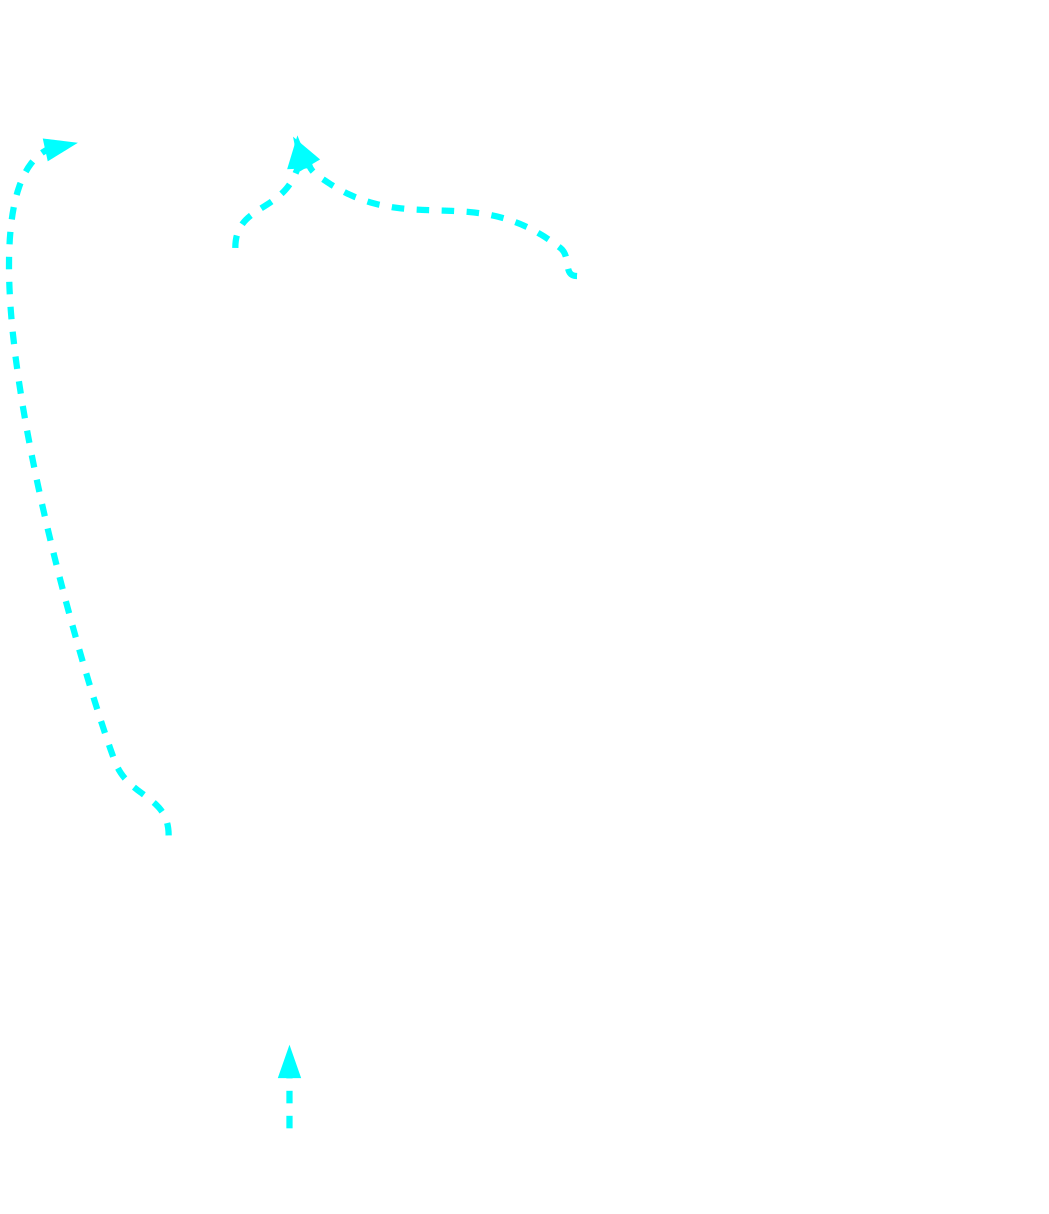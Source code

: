 digraph "dag-combine1 input for foo:entry" {
	rankdir="BT";
	bgcolor="transparent";

	Node0x3422d70 [shape=record,shape=Mrecord,label="{EntryToken|0x3422d70|{<d0>ch}}",penwidth=3,color="white",fontname="Calibri Bold",fontsize=16,fontcolor="white",fontname="Calibri Bold",fontsize=16,fontcolor="white"];
	Node0x34489d0 [shape=record,shape=Mrecord,label="{Register %vreg1|0x34489d0|{<d0>i32}}",penwidth=3,color="white",fontname="Calibri Bold",fontsize=16,fontcolor="white"];
	Node0x3448ad8 [shape=record,shape=Mrecord,label="{{<s0>0|<s1>1}|CopyFromReg [ORD=1]|0x3448ad8|{<d0>i32|<d1>ch}}",penwidth=3,color="white",fontname="Calibri Bold",fontsize=16,fontcolor="white"];
	Node0x3448ad8:s0 -> Node0x3422d70:d0[color=cyan,style=dashed,penwidth=3,fontname="Calibri Bold",fontsize=16,fontcolor="white"];
	Node0x3448ad8:s1 -> Node0x34489d0:d0[penwidth=3,color="white",fontname="Calibri Bold",fontsize=16,fontcolor="white"];
	Node0x3448be0 [shape=record,shape=Mrecord,label="{Register %vreg2|0x3448be0|{<d0>i32}}",penwidth=3,color="white",fontname="Calibri Bold",fontsize=16,fontcolor="white"];
	Node0x3448ce8 [shape=record,shape=Mrecord,label="{{<s0>0|<s1>1}|CopyFromReg [ORD=1]|0x3448ce8|{<d0>i32|<d1>ch}}",penwidth=3,color="white",fontname="Calibri Bold",fontsize=16,fontcolor="white"];
	Node0x3448ce8:s0 -> Node0x3422d70:d0[color=cyan,style=dashed,penwidth=3,fontname="Calibri Bold",fontsize=16,fontcolor="white"];
	Node0x3448ce8:s1 -> Node0x3448be0:d0[penwidth=3,color="white",fontname="Calibri Bold",fontsize=16,fontcolor="white"];
	Node0x3448df0 [shape=record,shape=Mrecord,label="{{<s0>0|<s1>1}|add [ORD=2]|0x3448df0|{<d0>i32}}",penwidth=3,color="white",fontname="Calibri Bold",fontsize=16,fontcolor="white"];
	Node0x3448df0:s0 -> Node0x3448ad8:d0[penwidth=3,color="white",fontname="Calibri Bold",fontsize=16,fontcolor="white"];
	Node0x3448df0:s1 -> Node0x3448ce8:d0[penwidth=3,color="white",fontname="Calibri Bold",fontsize=16,fontcolor="white"];
	Node0x3448ef8 [shape=record,shape=Mrecord,label="{Register %vreg0|0x3448ef8|{<d0>i32}}",penwidth=3,color="white",fontname="Calibri Bold",fontsize=16,fontcolor="white"];
	Node0x3449000 [shape=record,shape=Mrecord,label="{{<s0>0|<s1>1|<s2>2}|CopyToReg [ORD=2]|0x3449000|{<d0>ch}}",penwidth=3,color="white",fontname="Calibri Bold",fontsize=16,fontcolor="white"];
	Node0x3449000:s0 -> Node0x3422d70:d0[color=cyan,style=dashed,penwidth=3,fontname="Calibri Bold",fontsize=16,fontcolor="white"];
	Node0x3449000:s1 -> Node0x3448ef8:d0[penwidth=3,color="white",fontname="Calibri Bold",fontsize=16,fontcolor="white"];
	Node0x3449000:s2 -> Node0x3448df0:d0[penwidth=3,color="white",fontname="Calibri Bold",fontsize=16,fontcolor="white"];
	Node0x0[ plaintext=circle, label ="GraphRoot",penwidth=3,color="white",fontname="Calibri Bold",fontsize=16,fontcolor="white"];
	Node0x0 -> Node0x3449000:d0[color=cyan,style=dashed,penwidth=3,fontname="Calibri Bold",fontsize=16,fontcolor="white"];
}
